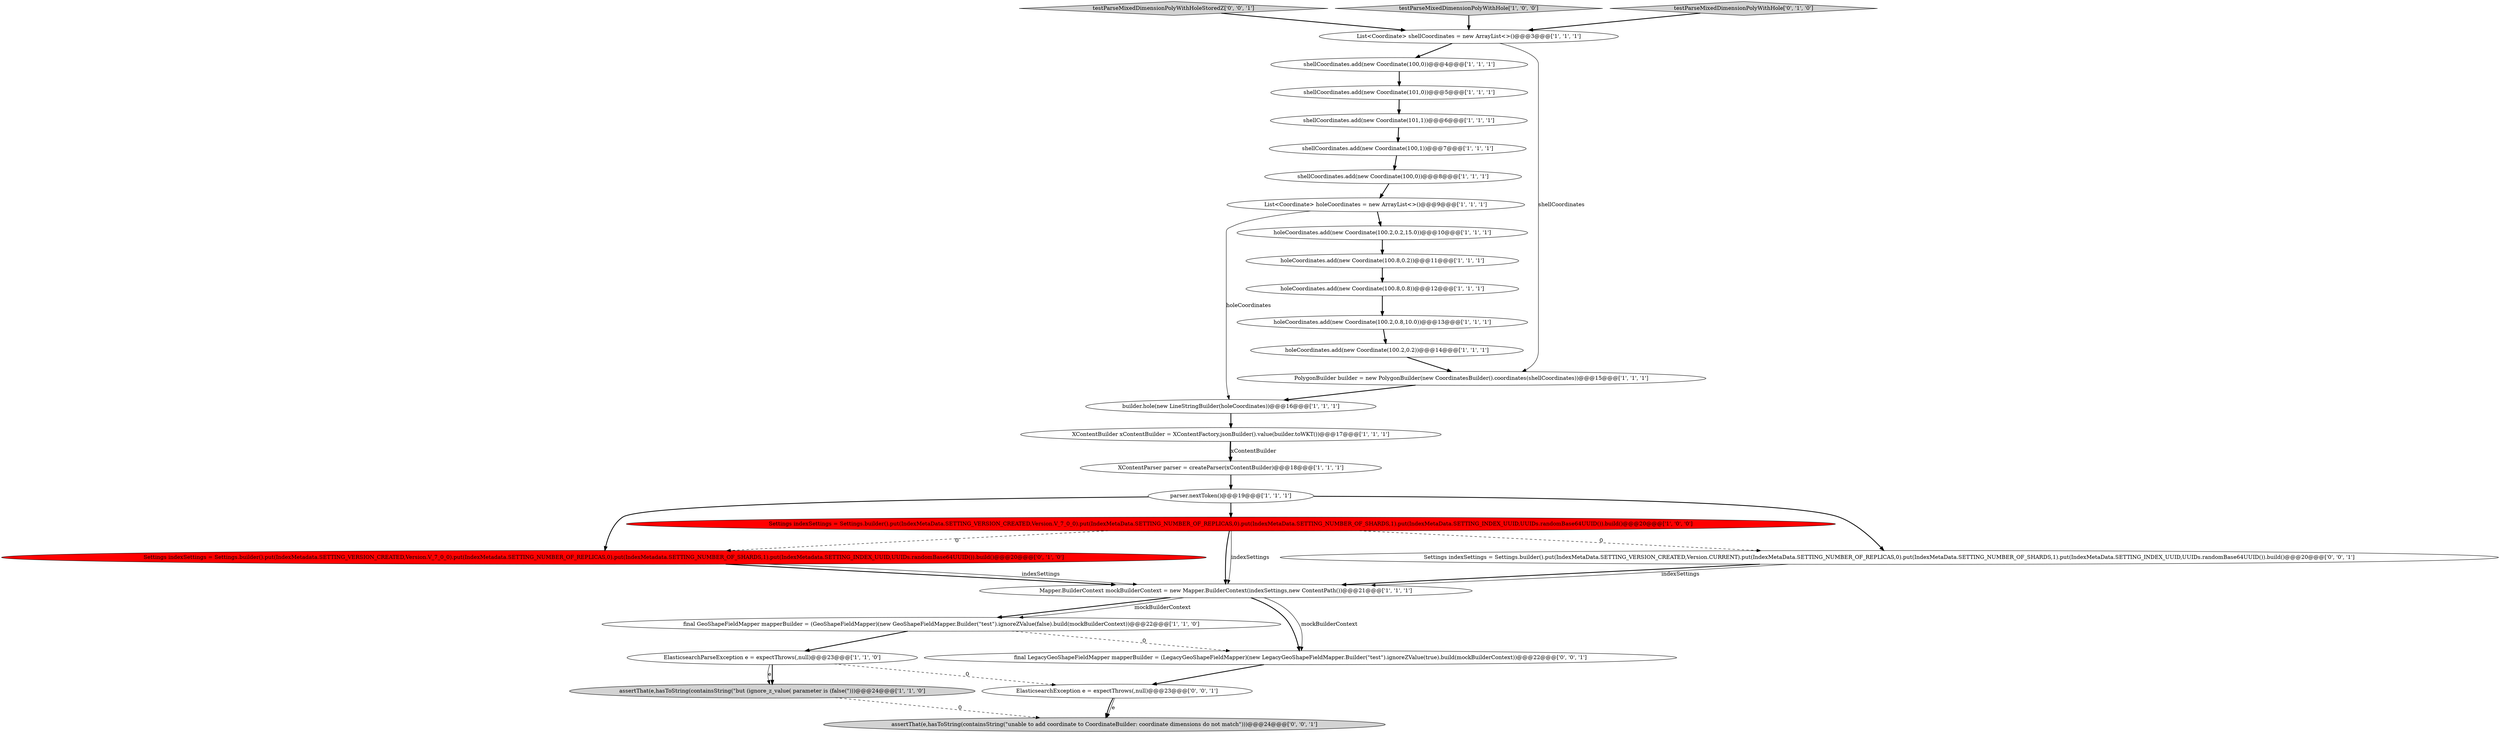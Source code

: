digraph {
24 [style = filled, label = "Settings indexSettings = Settings.builder().put(IndexMetadata.SETTING_VERSION_CREATED,Version.V_7_0_0).put(IndexMetadata.SETTING_NUMBER_OF_REPLICAS,0).put(IndexMetadata.SETTING_NUMBER_OF_SHARDS,1).put(IndexMetadata.SETTING_INDEX_UUID,UUIDs.randomBase64UUID()).build()@@@20@@@['0', '1', '0']", fillcolor = red, shape = ellipse image = "AAA1AAABBB2BBB"];
8 [style = filled, label = "holeCoordinates.add(new Coordinate(100.2,0.2))@@@14@@@['1', '1', '1']", fillcolor = white, shape = ellipse image = "AAA0AAABBB1BBB"];
6 [style = filled, label = "List<Coordinate> shellCoordinates = new ArrayList<>()@@@3@@@['1', '1', '1']", fillcolor = white, shape = ellipse image = "AAA0AAABBB1BBB"];
12 [style = filled, label = "shellCoordinates.add(new Coordinate(100,0))@@@4@@@['1', '1', '1']", fillcolor = white, shape = ellipse image = "AAA0AAABBB1BBB"];
29 [style = filled, label = "assertThat(e,hasToString(containsString(\"unable to add coordinate to CoordinateBuilder: coordinate dimensions do not match\")))@@@24@@@['0', '0', '1']", fillcolor = lightgray, shape = ellipse image = "AAA0AAABBB3BBB"];
10 [style = filled, label = "parser.nextToken()@@@19@@@['1', '1', '1']", fillcolor = white, shape = ellipse image = "AAA0AAABBB1BBB"];
26 [style = filled, label = "testParseMixedDimensionPolyWithHoleStoredZ['0', '0', '1']", fillcolor = lightgray, shape = diamond image = "AAA0AAABBB3BBB"];
15 [style = filled, label = "final GeoShapeFieldMapper mapperBuilder = (GeoShapeFieldMapper)(new GeoShapeFieldMapper.Builder(\"test\").ignoreZValue(false).build(mockBuilderContext))@@@22@@@['1', '1', '0']", fillcolor = white, shape = ellipse image = "AAA0AAABBB1BBB"];
19 [style = filled, label = "Settings indexSettings = Settings.builder().put(IndexMetaData.SETTING_VERSION_CREATED,Version.V_7_0_0).put(IndexMetaData.SETTING_NUMBER_OF_REPLICAS,0).put(IndexMetaData.SETTING_NUMBER_OF_SHARDS,1).put(IndexMetaData.SETTING_INDEX_UUID,UUIDs.randomBase64UUID()).build()@@@20@@@['1', '0', '0']", fillcolor = red, shape = ellipse image = "AAA1AAABBB1BBB"];
14 [style = filled, label = "List<Coordinate> holeCoordinates = new ArrayList<>()@@@9@@@['1', '1', '1']", fillcolor = white, shape = ellipse image = "AAA0AAABBB1BBB"];
17 [style = filled, label = "testParseMixedDimensionPolyWithHole['1', '0', '0']", fillcolor = lightgray, shape = diamond image = "AAA0AAABBB1BBB"];
9 [style = filled, label = "assertThat(e,hasToString(containsString(\"but (ignore_z_value( parameter is (false(\")))@@@24@@@['1', '1', '0']", fillcolor = lightgray, shape = ellipse image = "AAA0AAABBB1BBB"];
25 [style = filled, label = "ElasticsearchException e = expectThrows(,null)@@@23@@@['0', '0', '1']", fillcolor = white, shape = ellipse image = "AAA0AAABBB3BBB"];
7 [style = filled, label = "shellCoordinates.add(new Coordinate(100,0))@@@8@@@['1', '1', '1']", fillcolor = white, shape = ellipse image = "AAA0AAABBB1BBB"];
5 [style = filled, label = "builder.hole(new LineStringBuilder(holeCoordinates))@@@16@@@['1', '1', '1']", fillcolor = white, shape = ellipse image = "AAA0AAABBB1BBB"];
28 [style = filled, label = "final LegacyGeoShapeFieldMapper mapperBuilder = (LegacyGeoShapeFieldMapper)(new LegacyGeoShapeFieldMapper.Builder(\"test\").ignoreZValue(true).build(mockBuilderContext))@@@22@@@['0', '0', '1']", fillcolor = white, shape = ellipse image = "AAA0AAABBB3BBB"];
21 [style = filled, label = "shellCoordinates.add(new Coordinate(100,1))@@@7@@@['1', '1', '1']", fillcolor = white, shape = ellipse image = "AAA0AAABBB1BBB"];
23 [style = filled, label = "testParseMixedDimensionPolyWithHole['0', '1', '0']", fillcolor = lightgray, shape = diamond image = "AAA0AAABBB2BBB"];
27 [style = filled, label = "Settings indexSettings = Settings.builder().put(IndexMetaData.SETTING_VERSION_CREATED,Version.CURRENT).put(IndexMetaData.SETTING_NUMBER_OF_REPLICAS,0).put(IndexMetaData.SETTING_NUMBER_OF_SHARDS,1).put(IndexMetaData.SETTING_INDEX_UUID,UUIDs.randomBase64UUID()).build()@@@20@@@['0', '0', '1']", fillcolor = white, shape = ellipse image = "AAA0AAABBB3BBB"];
0 [style = filled, label = "XContentBuilder xContentBuilder = XContentFactory.jsonBuilder().value(builder.toWKT())@@@17@@@['1', '1', '1']", fillcolor = white, shape = ellipse image = "AAA0AAABBB1BBB"];
2 [style = filled, label = "ElasticsearchParseException e = expectThrows(,null)@@@23@@@['1', '1', '0']", fillcolor = white, shape = ellipse image = "AAA0AAABBB1BBB"];
3 [style = filled, label = "holeCoordinates.add(new Coordinate(100.8,0.8))@@@12@@@['1', '1', '1']", fillcolor = white, shape = ellipse image = "AAA0AAABBB1BBB"];
11 [style = filled, label = "shellCoordinates.add(new Coordinate(101,1))@@@6@@@['1', '1', '1']", fillcolor = white, shape = ellipse image = "AAA0AAABBB1BBB"];
22 [style = filled, label = "holeCoordinates.add(new Coordinate(100.2,0.2,15.0))@@@10@@@['1', '1', '1']", fillcolor = white, shape = ellipse image = "AAA0AAABBB1BBB"];
4 [style = filled, label = "PolygonBuilder builder = new PolygonBuilder(new CoordinatesBuilder().coordinates(shellCoordinates))@@@15@@@['1', '1', '1']", fillcolor = white, shape = ellipse image = "AAA0AAABBB1BBB"];
16 [style = filled, label = "Mapper.BuilderContext mockBuilderContext = new Mapper.BuilderContext(indexSettings,new ContentPath())@@@21@@@['1', '1', '1']", fillcolor = white, shape = ellipse image = "AAA0AAABBB1BBB"];
1 [style = filled, label = "holeCoordinates.add(new Coordinate(100.2,0.8,10.0))@@@13@@@['1', '1', '1']", fillcolor = white, shape = ellipse image = "AAA0AAABBB1BBB"];
18 [style = filled, label = "holeCoordinates.add(new Coordinate(100.8,0.2))@@@11@@@['1', '1', '1']", fillcolor = white, shape = ellipse image = "AAA0AAABBB1BBB"];
13 [style = filled, label = "shellCoordinates.add(new Coordinate(101,0))@@@5@@@['1', '1', '1']", fillcolor = white, shape = ellipse image = "AAA0AAABBB1BBB"];
20 [style = filled, label = "XContentParser parser = createParser(xContentBuilder)@@@18@@@['1', '1', '1']", fillcolor = white, shape = ellipse image = "AAA0AAABBB1BBB"];
16->15 [style = bold, label=""];
19->27 [style = dashed, label="0"];
18->3 [style = bold, label=""];
15->2 [style = bold, label=""];
1->8 [style = bold, label=""];
15->28 [style = dashed, label="0"];
3->1 [style = bold, label=""];
16->15 [style = solid, label="mockBuilderContext"];
17->6 [style = bold, label=""];
6->4 [style = solid, label="shellCoordinates"];
10->27 [style = bold, label=""];
10->24 [style = bold, label=""];
10->19 [style = bold, label=""];
11->21 [style = bold, label=""];
14->22 [style = bold, label=""];
2->9 [style = solid, label="e"];
2->9 [style = bold, label=""];
25->29 [style = bold, label=""];
27->16 [style = bold, label=""];
27->16 [style = solid, label="indexSettings"];
26->6 [style = bold, label=""];
13->11 [style = bold, label=""];
19->16 [style = bold, label=""];
20->10 [style = bold, label=""];
7->14 [style = bold, label=""];
14->5 [style = solid, label="holeCoordinates"];
12->13 [style = bold, label=""];
24->16 [style = bold, label=""];
22->18 [style = bold, label=""];
9->29 [style = dashed, label="0"];
16->28 [style = bold, label=""];
5->0 [style = bold, label=""];
19->16 [style = solid, label="indexSettings"];
23->6 [style = bold, label=""];
24->16 [style = solid, label="indexSettings"];
16->28 [style = solid, label="mockBuilderContext"];
2->25 [style = dashed, label="0"];
28->25 [style = bold, label=""];
21->7 [style = bold, label=""];
0->20 [style = bold, label=""];
19->24 [style = dashed, label="0"];
25->29 [style = solid, label="e"];
8->4 [style = bold, label=""];
4->5 [style = bold, label=""];
0->20 [style = solid, label="xContentBuilder"];
6->12 [style = bold, label=""];
}
